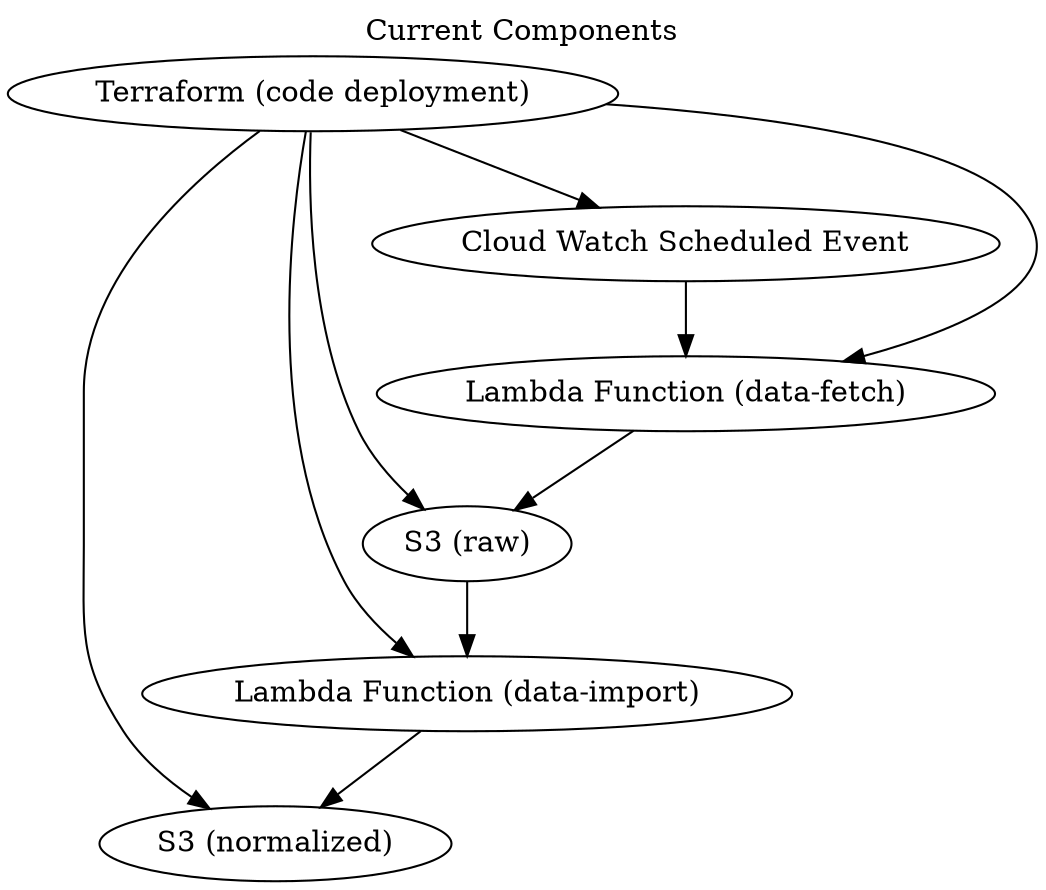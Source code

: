digraph {
  label="Current Components"
  labelloc=top
  tf [label = "Terraform (code deployment)"]
  s3 [label = "S3 (raw)"]
  s4 [label = "S3 (normalized)"]
  df [label = "Lambda Function (data-fetch)"]
  di [label = "Lambda Function (data-import)"]
  cw [label = "Cloud Watch Scheduled Event"]

  tf -> cw -> df -> s3 -> di -> s4
  tf -> di
  tf -> df
  tf -> s3
  tf -> s4
}
